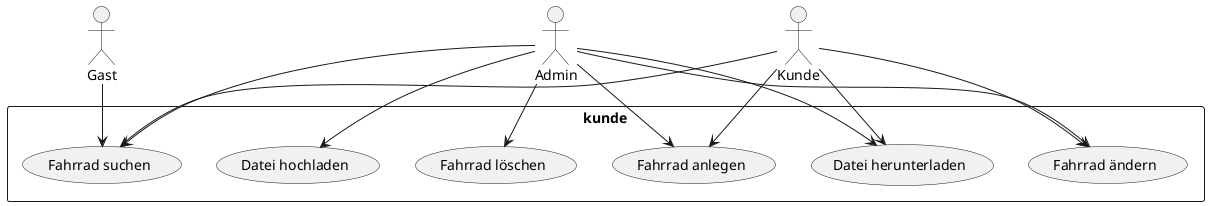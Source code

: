 ' Preview durch <Alt>d

@startuml Use Cases

actor Gast
actor Admin
actor Kunde

rectangle kunde {
    Gast --> (Fahrrad suchen)
    Admin --> (Fahrrad suchen)
    Admin --> (Fahrrad anlegen)
    Admin --> (Fahrrad ändern)
    Admin --> (Fahrrad löschen)
    Admin --> (Datei hochladen)
    Admin --> (Datei herunterladen)
    Kunde --> (Fahrrad suchen)
    Kunde --> (Fahrrad anlegen)
    Kunde --> (Fahrrad ändern)
    Kunde --> (Datei herunterladen)
}

@enduml
